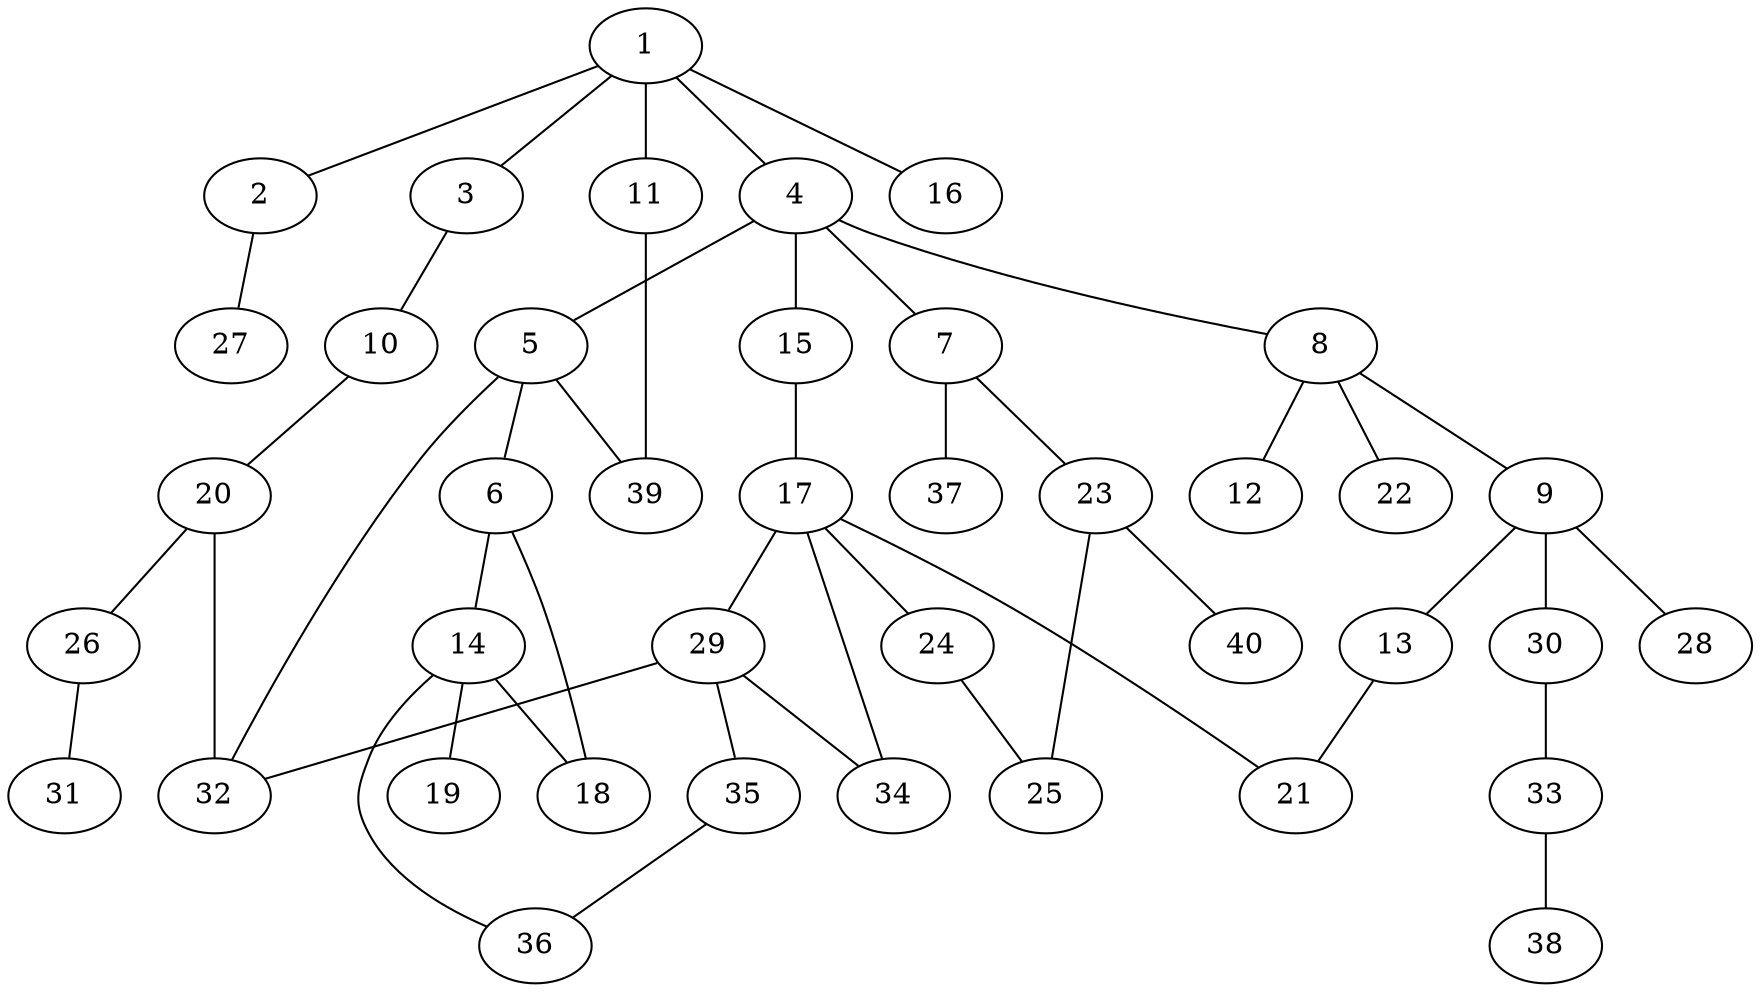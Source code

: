 graph graphname {1--2
1--3
1--4
1--11
1--16
2--27
3--10
4--5
4--7
4--8
4--15
5--6
5--32
5--39
6--14
6--18
7--23
7--37
8--9
8--12
8--22
9--13
9--28
9--30
10--20
11--39
13--21
14--18
14--19
14--36
15--17
17--21
17--24
17--29
17--34
20--26
20--32
23--25
23--40
24--25
26--31
29--32
29--34
29--35
30--33
33--38
35--36
}